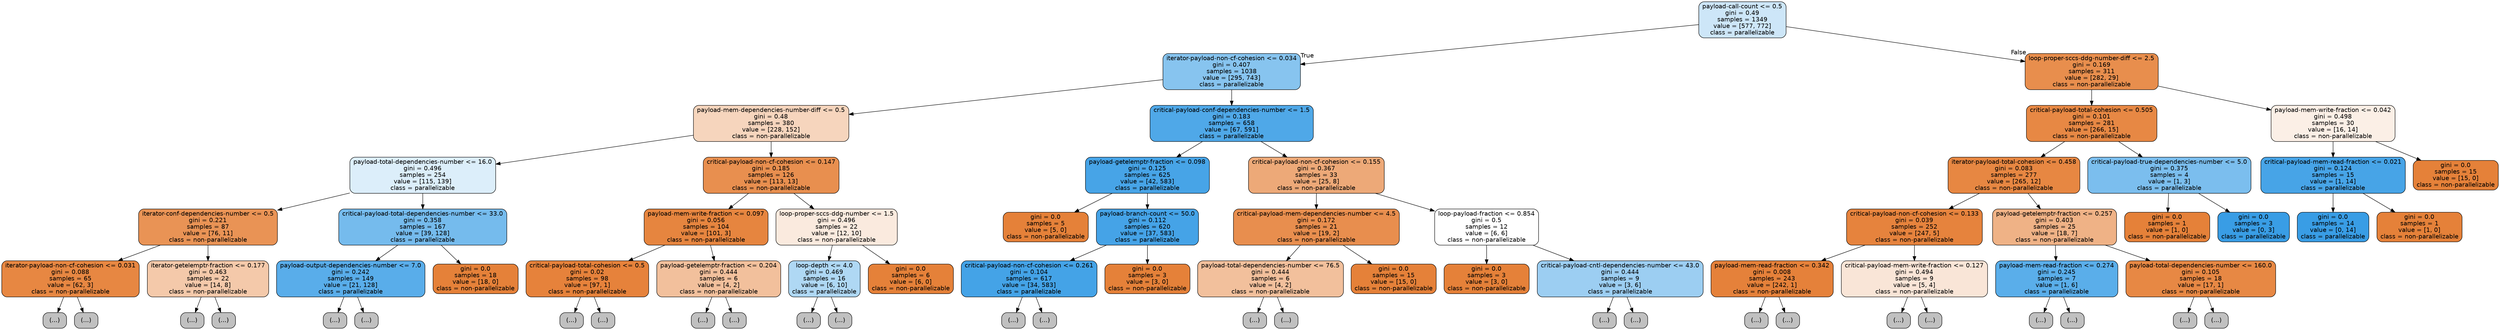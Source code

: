 digraph Tree {
node [shape=box, style="filled, rounded", color="black", fontname=helvetica] ;
edge [fontname=helvetica] ;
0 [label="payload-call-count <= 0.5\ngini = 0.49\nsamples = 1349\nvalue = [577, 772]\nclass = parallelizable", fillcolor="#399de540"] ;
1 [label="iterator-payload-non-cf-cohesion <= 0.034\ngini = 0.407\nsamples = 1038\nvalue = [295, 743]\nclass = parallelizable", fillcolor="#399de59a"] ;
0 -> 1 [labeldistance=2.5, labelangle=45, headlabel="True"] ;
2 [label="payload-mem-dependencies-number-diff <= 0.5\ngini = 0.48\nsamples = 380\nvalue = [228, 152]\nclass = non-parallelizable", fillcolor="#e5813955"] ;
1 -> 2 ;
3 [label="payload-total-dependencies-number <= 16.0\ngini = 0.496\nsamples = 254\nvalue = [115, 139]\nclass = parallelizable", fillcolor="#399de52c"] ;
2 -> 3 ;
4 [label="iterator-conf-dependencies-number <= 0.5\ngini = 0.221\nsamples = 87\nvalue = [76, 11]\nclass = non-parallelizable", fillcolor="#e58139da"] ;
3 -> 4 ;
5 [label="iterator-payload-non-cf-cohesion <= 0.031\ngini = 0.088\nsamples = 65\nvalue = [62, 3]\nclass = non-parallelizable", fillcolor="#e58139f3"] ;
4 -> 5 ;
6 [label="(...)", fillcolor="#C0C0C0"] ;
5 -> 6 ;
7 [label="(...)", fillcolor="#C0C0C0"] ;
5 -> 7 ;
10 [label="iterator-getelemptr-fraction <= 0.177\ngini = 0.463\nsamples = 22\nvalue = [14, 8]\nclass = non-parallelizable", fillcolor="#e581396d"] ;
4 -> 10 ;
11 [label="(...)", fillcolor="#C0C0C0"] ;
10 -> 11 ;
16 [label="(...)", fillcolor="#C0C0C0"] ;
10 -> 16 ;
21 [label="critical-payload-total-dependencies-number <= 33.0\ngini = 0.358\nsamples = 167\nvalue = [39, 128]\nclass = parallelizable", fillcolor="#399de5b1"] ;
3 -> 21 ;
22 [label="payload-output-dependencies-number <= 7.0\ngini = 0.242\nsamples = 149\nvalue = [21, 128]\nclass = parallelizable", fillcolor="#399de5d5"] ;
21 -> 22 ;
23 [label="(...)", fillcolor="#C0C0C0"] ;
22 -> 23 ;
44 [label="(...)", fillcolor="#C0C0C0"] ;
22 -> 44 ;
47 [label="gini = 0.0\nsamples = 18\nvalue = [18, 0]\nclass = non-parallelizable", fillcolor="#e58139ff"] ;
21 -> 47 ;
48 [label="critical-payload-non-cf-cohesion <= 0.147\ngini = 0.185\nsamples = 126\nvalue = [113, 13]\nclass = non-parallelizable", fillcolor="#e58139e2"] ;
2 -> 48 ;
49 [label="payload-mem-write-fraction <= 0.097\ngini = 0.056\nsamples = 104\nvalue = [101, 3]\nclass = non-parallelizable", fillcolor="#e58139f7"] ;
48 -> 49 ;
50 [label="critical-payload-total-cohesion <= 0.5\ngini = 0.02\nsamples = 98\nvalue = [97, 1]\nclass = non-parallelizable", fillcolor="#e58139fc"] ;
49 -> 50 ;
51 [label="(...)", fillcolor="#C0C0C0"] ;
50 -> 51 ;
52 [label="(...)", fillcolor="#C0C0C0"] ;
50 -> 52 ;
55 [label="payload-getelemptr-fraction <= 0.204\ngini = 0.444\nsamples = 6\nvalue = [4, 2]\nclass = non-parallelizable", fillcolor="#e581397f"] ;
49 -> 55 ;
56 [label="(...)", fillcolor="#C0C0C0"] ;
55 -> 56 ;
57 [label="(...)", fillcolor="#C0C0C0"] ;
55 -> 57 ;
58 [label="loop-proper-sccs-ddg-number <= 1.5\ngini = 0.496\nsamples = 22\nvalue = [12, 10]\nclass = non-parallelizable", fillcolor="#e581392a"] ;
48 -> 58 ;
59 [label="loop-depth <= 4.0\ngini = 0.469\nsamples = 16\nvalue = [6, 10]\nclass = parallelizable", fillcolor="#399de566"] ;
58 -> 59 ;
60 [label="(...)", fillcolor="#C0C0C0"] ;
59 -> 60 ;
65 [label="(...)", fillcolor="#C0C0C0"] ;
59 -> 65 ;
66 [label="gini = 0.0\nsamples = 6\nvalue = [6, 0]\nclass = non-parallelizable", fillcolor="#e58139ff"] ;
58 -> 66 ;
67 [label="critical-payload-conf-dependencies-number <= 1.5\ngini = 0.183\nsamples = 658\nvalue = [67, 591]\nclass = parallelizable", fillcolor="#399de5e2"] ;
1 -> 67 ;
68 [label="payload-getelemptr-fraction <= 0.098\ngini = 0.125\nsamples = 625\nvalue = [42, 583]\nclass = parallelizable", fillcolor="#399de5ed"] ;
67 -> 68 ;
69 [label="gini = 0.0\nsamples = 5\nvalue = [5, 0]\nclass = non-parallelizable", fillcolor="#e58139ff"] ;
68 -> 69 ;
70 [label="payload-branch-count <= 50.0\ngini = 0.112\nsamples = 620\nvalue = [37, 583]\nclass = parallelizable", fillcolor="#399de5ef"] ;
68 -> 70 ;
71 [label="critical-payload-non-cf-cohesion <= 0.261\ngini = 0.104\nsamples = 617\nvalue = [34, 583]\nclass = parallelizable", fillcolor="#399de5f0"] ;
70 -> 71 ;
72 [label="(...)", fillcolor="#C0C0C0"] ;
71 -> 72 ;
147 [label="(...)", fillcolor="#C0C0C0"] ;
71 -> 147 ;
150 [label="gini = 0.0\nsamples = 3\nvalue = [3, 0]\nclass = non-parallelizable", fillcolor="#e58139ff"] ;
70 -> 150 ;
151 [label="critical-payload-non-cf-cohesion <= 0.155\ngini = 0.367\nsamples = 33\nvalue = [25, 8]\nclass = non-parallelizable", fillcolor="#e58139ad"] ;
67 -> 151 ;
152 [label="critical-payload-mem-dependencies-number <= 4.5\ngini = 0.172\nsamples = 21\nvalue = [19, 2]\nclass = non-parallelizable", fillcolor="#e58139e4"] ;
151 -> 152 ;
153 [label="payload-total-dependencies-number <= 76.5\ngini = 0.444\nsamples = 6\nvalue = [4, 2]\nclass = non-parallelizable", fillcolor="#e581397f"] ;
152 -> 153 ;
154 [label="(...)", fillcolor="#C0C0C0"] ;
153 -> 154 ;
155 [label="(...)", fillcolor="#C0C0C0"] ;
153 -> 155 ;
156 [label="gini = 0.0\nsamples = 15\nvalue = [15, 0]\nclass = non-parallelizable", fillcolor="#e58139ff"] ;
152 -> 156 ;
157 [label="loop-payload-fraction <= 0.854\ngini = 0.5\nsamples = 12\nvalue = [6, 6]\nclass = non-parallelizable", fillcolor="#e5813900"] ;
151 -> 157 ;
158 [label="gini = 0.0\nsamples = 3\nvalue = [3, 0]\nclass = non-parallelizable", fillcolor="#e58139ff"] ;
157 -> 158 ;
159 [label="critical-payload-cntl-dependencies-number <= 43.0\ngini = 0.444\nsamples = 9\nvalue = [3, 6]\nclass = parallelizable", fillcolor="#399de57f"] ;
157 -> 159 ;
160 [label="(...)", fillcolor="#C0C0C0"] ;
159 -> 160 ;
163 [label="(...)", fillcolor="#C0C0C0"] ;
159 -> 163 ;
164 [label="loop-proper-sccs-ddg-number-diff <= 2.5\ngini = 0.169\nsamples = 311\nvalue = [282, 29]\nclass = non-parallelizable", fillcolor="#e58139e5"] ;
0 -> 164 [labeldistance=2.5, labelangle=-45, headlabel="False"] ;
165 [label="critical-payload-total-cohesion <= 0.505\ngini = 0.101\nsamples = 281\nvalue = [266, 15]\nclass = non-parallelizable", fillcolor="#e58139f1"] ;
164 -> 165 ;
166 [label="iterator-payload-total-cohesion <= 0.458\ngini = 0.083\nsamples = 277\nvalue = [265, 12]\nclass = non-parallelizable", fillcolor="#e58139f3"] ;
165 -> 166 ;
167 [label="critical-payload-non-cf-cohesion <= 0.133\ngini = 0.039\nsamples = 252\nvalue = [247, 5]\nclass = non-parallelizable", fillcolor="#e58139fa"] ;
166 -> 167 ;
168 [label="payload-mem-read-fraction <= 0.342\ngini = 0.008\nsamples = 243\nvalue = [242, 1]\nclass = non-parallelizable", fillcolor="#e58139fe"] ;
167 -> 168 ;
169 [label="(...)", fillcolor="#C0C0C0"] ;
168 -> 169 ;
170 [label="(...)", fillcolor="#C0C0C0"] ;
168 -> 170 ;
173 [label="critical-payload-mem-write-fraction <= 0.127\ngini = 0.494\nsamples = 9\nvalue = [5, 4]\nclass = non-parallelizable", fillcolor="#e5813933"] ;
167 -> 173 ;
174 [label="(...)", fillcolor="#C0C0C0"] ;
173 -> 174 ;
175 [label="(...)", fillcolor="#C0C0C0"] ;
173 -> 175 ;
176 [label="payload-getelemptr-fraction <= 0.257\ngini = 0.403\nsamples = 25\nvalue = [18, 7]\nclass = non-parallelizable", fillcolor="#e581399c"] ;
166 -> 176 ;
177 [label="payload-mem-read-fraction <= 0.274\ngini = 0.245\nsamples = 7\nvalue = [1, 6]\nclass = parallelizable", fillcolor="#399de5d4"] ;
176 -> 177 ;
178 [label="(...)", fillcolor="#C0C0C0"] ;
177 -> 178 ;
179 [label="(...)", fillcolor="#C0C0C0"] ;
177 -> 179 ;
180 [label="payload-total-dependencies-number <= 160.0\ngini = 0.105\nsamples = 18\nvalue = [17, 1]\nclass = non-parallelizable", fillcolor="#e58139f0"] ;
176 -> 180 ;
181 [label="(...)", fillcolor="#C0C0C0"] ;
180 -> 181 ;
182 [label="(...)", fillcolor="#C0C0C0"] ;
180 -> 182 ;
183 [label="critical-payload-true-dependencies-number <= 5.0\ngini = 0.375\nsamples = 4\nvalue = [1, 3]\nclass = parallelizable", fillcolor="#399de5aa"] ;
165 -> 183 ;
184 [label="gini = 0.0\nsamples = 1\nvalue = [1, 0]\nclass = non-parallelizable", fillcolor="#e58139ff"] ;
183 -> 184 ;
185 [label="gini = 0.0\nsamples = 3\nvalue = [0, 3]\nclass = parallelizable", fillcolor="#399de5ff"] ;
183 -> 185 ;
186 [label="payload-mem-write-fraction <= 0.042\ngini = 0.498\nsamples = 30\nvalue = [16, 14]\nclass = non-parallelizable", fillcolor="#e5813920"] ;
164 -> 186 ;
187 [label="critical-payload-mem-read-fraction <= 0.021\ngini = 0.124\nsamples = 15\nvalue = [1, 14]\nclass = parallelizable", fillcolor="#399de5ed"] ;
186 -> 187 ;
188 [label="gini = 0.0\nsamples = 14\nvalue = [0, 14]\nclass = parallelizable", fillcolor="#399de5ff"] ;
187 -> 188 ;
189 [label="gini = 0.0\nsamples = 1\nvalue = [1, 0]\nclass = non-parallelizable", fillcolor="#e58139ff"] ;
187 -> 189 ;
190 [label="gini = 0.0\nsamples = 15\nvalue = [15, 0]\nclass = non-parallelizable", fillcolor="#e58139ff"] ;
186 -> 190 ;
}